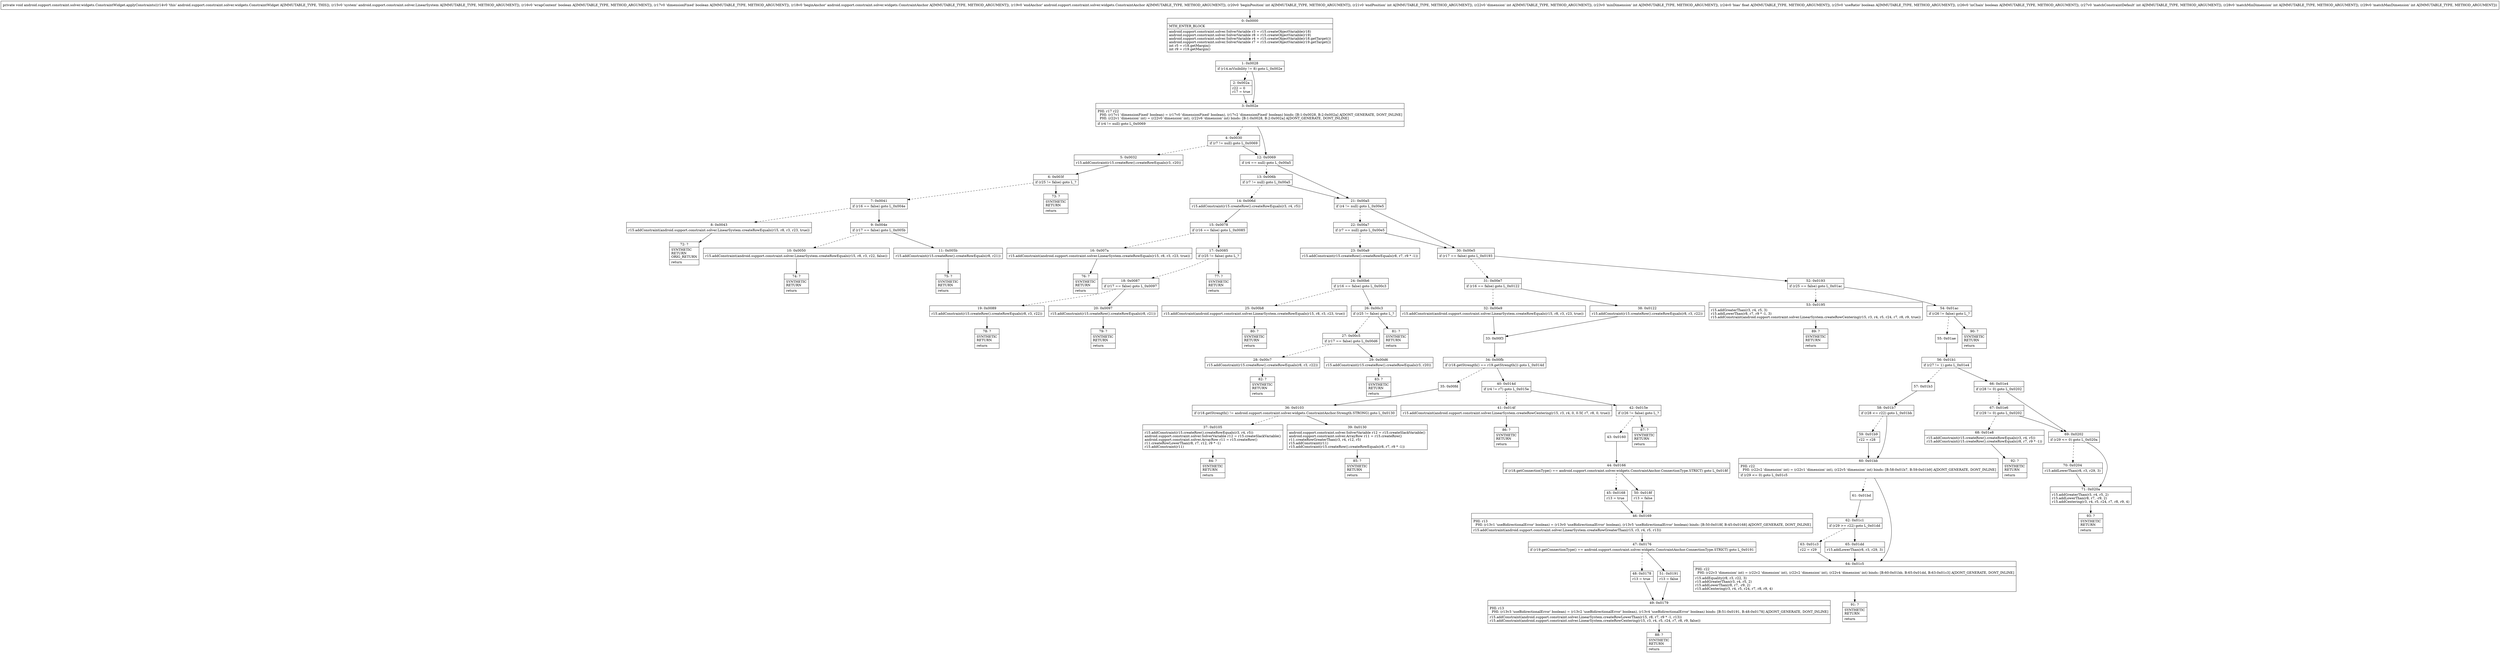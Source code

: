 digraph "CFG forandroid.support.constraint.solver.widgets.ConstraintWidget.applyConstraints(Landroid\/support\/constraint\/solver\/LinearSystem;ZZLandroid\/support\/constraint\/solver\/widgets\/ConstraintAnchor;Landroid\/support\/constraint\/solver\/widgets\/ConstraintAnchor;IIIIFZZIII)V" {
Node_0 [shape=record,label="{0\:\ 0x0000|MTH_ENTER_BLOCK\l|android.support.constraint.solver.SolverVariable r3 = r15.createObjectVariable(r18)\landroid.support.constraint.solver.SolverVariable r8 = r15.createObjectVariable(r19)\landroid.support.constraint.solver.SolverVariable r4 = r15.createObjectVariable(r18.getTarget())\landroid.support.constraint.solver.SolverVariable r7 = r15.createObjectVariable(r19.getTarget())\lint r5 = r18.getMargin()\lint r9 = r19.getMargin()\l}"];
Node_1 [shape=record,label="{1\:\ 0x0028|if (r14.mVisibility != 8) goto L_0x002e\l}"];
Node_2 [shape=record,label="{2\:\ 0x002a|r22 = 0\lr17 = true\l}"];
Node_3 [shape=record,label="{3\:\ 0x002e|PHI: r17 r22 \l  PHI: (r17v1 'dimensionFixed' boolean) = (r17v0 'dimensionFixed' boolean), (r17v2 'dimensionFixed' boolean) binds: [B:1:0x0028, B:2:0x002a] A[DONT_GENERATE, DONT_INLINE]\l  PHI: (r22v1 'dimension' int) = (r22v0 'dimension' int), (r22v6 'dimension' int) binds: [B:1:0x0028, B:2:0x002a] A[DONT_GENERATE, DONT_INLINE]\l|if (r4 != null) goto L_0x0069\l}"];
Node_4 [shape=record,label="{4\:\ 0x0030|if (r7 != null) goto L_0x0069\l}"];
Node_5 [shape=record,label="{5\:\ 0x0032|r15.addConstraint(r15.createRow().createRowEquals(r3, r20))\l}"];
Node_6 [shape=record,label="{6\:\ 0x003f|if (r25 != false) goto L_?\l}"];
Node_7 [shape=record,label="{7\:\ 0x0041|if (r16 == false) goto L_0x004e\l}"];
Node_8 [shape=record,label="{8\:\ 0x0043|r15.addConstraint(android.support.constraint.solver.LinearSystem.createRowEquals(r15, r8, r3, r23, true))\l}"];
Node_9 [shape=record,label="{9\:\ 0x004e|if (r17 == false) goto L_0x005b\l}"];
Node_10 [shape=record,label="{10\:\ 0x0050|r15.addConstraint(android.support.constraint.solver.LinearSystem.createRowEquals(r15, r8, r3, r22, false))\l}"];
Node_11 [shape=record,label="{11\:\ 0x005b|r15.addConstraint(r15.createRow().createRowEquals(r8, r21))\l}"];
Node_12 [shape=record,label="{12\:\ 0x0069|if (r4 == null) goto L_0x00a5\l}"];
Node_13 [shape=record,label="{13\:\ 0x006b|if (r7 != null) goto L_0x00a5\l}"];
Node_14 [shape=record,label="{14\:\ 0x006d|r15.addConstraint(r15.createRow().createRowEquals(r3, r4, r5))\l}"];
Node_15 [shape=record,label="{15\:\ 0x0078|if (r16 == false) goto L_0x0085\l}"];
Node_16 [shape=record,label="{16\:\ 0x007a|r15.addConstraint(android.support.constraint.solver.LinearSystem.createRowEquals(r15, r8, r3, r23, true))\l}"];
Node_17 [shape=record,label="{17\:\ 0x0085|if (r25 != false) goto L_?\l}"];
Node_18 [shape=record,label="{18\:\ 0x0087|if (r17 == false) goto L_0x0097\l}"];
Node_19 [shape=record,label="{19\:\ 0x0089|r15.addConstraint(r15.createRow().createRowEquals(r8, r3, r22))\l}"];
Node_20 [shape=record,label="{20\:\ 0x0097|r15.addConstraint(r15.createRow().createRowEquals(r8, r21))\l}"];
Node_21 [shape=record,label="{21\:\ 0x00a5|if (r4 != null) goto L_0x00e5\l}"];
Node_22 [shape=record,label="{22\:\ 0x00a7|if (r7 == null) goto L_0x00e5\l}"];
Node_23 [shape=record,label="{23\:\ 0x00a9|r15.addConstraint(r15.createRow().createRowEquals(r8, r7, r9 * \-1))\l}"];
Node_24 [shape=record,label="{24\:\ 0x00b6|if (r16 == false) goto L_0x00c3\l}"];
Node_25 [shape=record,label="{25\:\ 0x00b8|r15.addConstraint(android.support.constraint.solver.LinearSystem.createRowEquals(r15, r8, r3, r23, true))\l}"];
Node_26 [shape=record,label="{26\:\ 0x00c3|if (r25 != false) goto L_?\l}"];
Node_27 [shape=record,label="{27\:\ 0x00c5|if (r17 == false) goto L_0x00d6\l}"];
Node_28 [shape=record,label="{28\:\ 0x00c7|r15.addConstraint(r15.createRow().createRowEquals(r8, r3, r22))\l}"];
Node_29 [shape=record,label="{29\:\ 0x00d6|r15.addConstraint(r15.createRow().createRowEquals(r3, r20))\l}"];
Node_30 [shape=record,label="{30\:\ 0x00e5|if (r17 == false) goto L_0x0193\l}"];
Node_31 [shape=record,label="{31\:\ 0x00e7|if (r16 == false) goto L_0x0122\l}"];
Node_32 [shape=record,label="{32\:\ 0x00e9|r15.addConstraint(android.support.constraint.solver.LinearSystem.createRowEquals(r15, r8, r3, r23, true))\l}"];
Node_33 [shape=record,label="{33\:\ 0x00f3}"];
Node_34 [shape=record,label="{34\:\ 0x00fb|if (r18.getStrength() == r19.getStrength()) goto L_0x014d\l}"];
Node_35 [shape=record,label="{35\:\ 0x00fd}"];
Node_36 [shape=record,label="{36\:\ 0x0103|if (r18.getStrength() != android.support.constraint.solver.widgets.ConstraintAnchor.Strength.STRONG) goto L_0x0130\l}"];
Node_37 [shape=record,label="{37\:\ 0x0105|r15.addConstraint(r15.createRow().createRowEquals(r3, r4, r5))\landroid.support.constraint.solver.SolverVariable r12 = r15.createSlackVariable()\landroid.support.constraint.solver.ArrayRow r11 = r15.createRow()\lr11.createRowLowerThan(r8, r7, r12, r9 * \-1)\lr15.addConstraint(r11)\l}"];
Node_38 [shape=record,label="{38\:\ 0x0122|r15.addConstraint(r15.createRow().createRowEquals(r8, r3, r22))\l}"];
Node_39 [shape=record,label="{39\:\ 0x0130|android.support.constraint.solver.SolverVariable r12 = r15.createSlackVariable()\landroid.support.constraint.solver.ArrayRow r11 = r15.createRow()\lr11.createRowGreaterThan(r3, r4, r12, r5)\lr15.addConstraint(r11)\lr15.addConstraint(r15.createRow().createRowEquals(r8, r7, r9 * \-1))\l}"];
Node_40 [shape=record,label="{40\:\ 0x014d|if (r4 != r7) goto L_0x015e\l}"];
Node_41 [shape=record,label="{41\:\ 0x014f|r15.addConstraint(android.support.constraint.solver.LinearSystem.createRowCentering(r15, r3, r4, 0, 0.5f, r7, r8, 0, true))\l}"];
Node_42 [shape=record,label="{42\:\ 0x015e|if (r26 != false) goto L_?\l}"];
Node_43 [shape=record,label="{43\:\ 0x0160}"];
Node_44 [shape=record,label="{44\:\ 0x0166|if (r18.getConnectionType() == android.support.constraint.solver.widgets.ConstraintAnchor.ConnectionType.STRICT) goto L_0x018f\l}"];
Node_45 [shape=record,label="{45\:\ 0x0168|r13 = true\l}"];
Node_46 [shape=record,label="{46\:\ 0x0169|PHI: r13 \l  PHI: (r13v1 'useBidirectionalError' boolean) = (r13v0 'useBidirectionalError' boolean), (r13v5 'useBidirectionalError' boolean) binds: [B:50:0x018f, B:45:0x0168] A[DONT_GENERATE, DONT_INLINE]\l|r15.addConstraint(android.support.constraint.solver.LinearSystem.createRowGreaterThan(r15, r3, r4, r5, r13))\l}"];
Node_47 [shape=record,label="{47\:\ 0x0176|if (r19.getConnectionType() == android.support.constraint.solver.widgets.ConstraintAnchor.ConnectionType.STRICT) goto L_0x0191\l}"];
Node_48 [shape=record,label="{48\:\ 0x0178|r13 = true\l}"];
Node_49 [shape=record,label="{49\:\ 0x0179|PHI: r13 \l  PHI: (r13v3 'useBidirectionalError' boolean) = (r13v2 'useBidirectionalError' boolean), (r13v4 'useBidirectionalError' boolean) binds: [B:51:0x0191, B:48:0x0178] A[DONT_GENERATE, DONT_INLINE]\l|r15.addConstraint(android.support.constraint.solver.LinearSystem.createRowLowerThan(r15, r8, r7, r9 * \-1, r13))\lr15.addConstraint(android.support.constraint.solver.LinearSystem.createRowCentering(r15, r3, r4, r5, r24, r7, r8, r9, false))\l}"];
Node_50 [shape=record,label="{50\:\ 0x018f|r13 = false\l}"];
Node_51 [shape=record,label="{51\:\ 0x0191|r13 = false\l}"];
Node_52 [shape=record,label="{52\:\ 0x0193|if (r25 == false) goto L_0x01ac\l}"];
Node_53 [shape=record,label="{53\:\ 0x0195|r15.addGreaterThan(r3, r4, r5, 3)\lr15.addLowerThan(r8, r7, r9 * \-1, 3)\lr15.addConstraint(android.support.constraint.solver.LinearSystem.createRowCentering(r15, r3, r4, r5, r24, r7, r8, r9, true))\l}"];
Node_54 [shape=record,label="{54\:\ 0x01ac|if (r26 != false) goto L_?\l}"];
Node_55 [shape=record,label="{55\:\ 0x01ae}"];
Node_56 [shape=record,label="{56\:\ 0x01b1|if (r27 != 1) goto L_0x01e4\l}"];
Node_57 [shape=record,label="{57\:\ 0x01b3}"];
Node_58 [shape=record,label="{58\:\ 0x01b7|if (r28 \<= r22) goto L_0x01bb\l}"];
Node_59 [shape=record,label="{59\:\ 0x01b9|r22 = r28\l}"];
Node_60 [shape=record,label="{60\:\ 0x01bb|PHI: r22 \l  PHI: (r22v2 'dimension' int) = (r22v1 'dimension' int), (r22v5 'dimension' int) binds: [B:58:0x01b7, B:59:0x01b9] A[DONT_GENERATE, DONT_INLINE]\l|if (r29 \<= 0) goto L_0x01c5\l}"];
Node_61 [shape=record,label="{61\:\ 0x01bd}"];
Node_62 [shape=record,label="{62\:\ 0x01c1|if (r29 \>= r22) goto L_0x01dd\l}"];
Node_63 [shape=record,label="{63\:\ 0x01c3|r22 = r29\l}"];
Node_64 [shape=record,label="{64\:\ 0x01c5|PHI: r22 \l  PHI: (r22v3 'dimension' int) = (r22v2 'dimension' int), (r22v2 'dimension' int), (r22v4 'dimension' int) binds: [B:60:0x01bb, B:65:0x01dd, B:63:0x01c3] A[DONT_GENERATE, DONT_INLINE]\l|r15.addEquality(r8, r3, r22, 3)\lr15.addGreaterThan(r3, r4, r5, 2)\lr15.addLowerThan(r8, r7, \-r9, 2)\lr15.addCentering(r3, r4, r5, r24, r7, r8, r9, 4)\l}"];
Node_65 [shape=record,label="{65\:\ 0x01dd|r15.addLowerThan(r8, r3, r29, 3)\l}"];
Node_66 [shape=record,label="{66\:\ 0x01e4|if (r28 != 0) goto L_0x0202\l}"];
Node_67 [shape=record,label="{67\:\ 0x01e6|if (r29 != 0) goto L_0x0202\l}"];
Node_68 [shape=record,label="{68\:\ 0x01e8|r15.addConstraint(r15.createRow().createRowEquals(r3, r4, r5))\lr15.addConstraint(r15.createRow().createRowEquals(r8, r7, r9 * \-1))\l}"];
Node_69 [shape=record,label="{69\:\ 0x0202|if (r29 \<= 0) goto L_0x020a\l}"];
Node_70 [shape=record,label="{70\:\ 0x0204|r15.addLowerThan(r8, r3, r29, 3)\l}"];
Node_71 [shape=record,label="{71\:\ 0x020a|r15.addGreaterThan(r3, r4, r5, 2)\lr15.addLowerThan(r8, r7, \-r9, 2)\lr15.addCentering(r3, r4, r5, r24, r7, r8, r9, 4)\l}"];
Node_72 [shape=record,label="{72\:\ ?|SYNTHETIC\lRETURN\lORIG_RETURN\l|return\l}"];
Node_73 [shape=record,label="{73\:\ ?|SYNTHETIC\lRETURN\l|return\l}"];
Node_74 [shape=record,label="{74\:\ ?|SYNTHETIC\lRETURN\l|return\l}"];
Node_75 [shape=record,label="{75\:\ ?|SYNTHETIC\lRETURN\l|return\l}"];
Node_76 [shape=record,label="{76\:\ ?|SYNTHETIC\lRETURN\l|return\l}"];
Node_77 [shape=record,label="{77\:\ ?|SYNTHETIC\lRETURN\l|return\l}"];
Node_78 [shape=record,label="{78\:\ ?|SYNTHETIC\lRETURN\l|return\l}"];
Node_79 [shape=record,label="{79\:\ ?|SYNTHETIC\lRETURN\l|return\l}"];
Node_80 [shape=record,label="{80\:\ ?|SYNTHETIC\lRETURN\l|return\l}"];
Node_81 [shape=record,label="{81\:\ ?|SYNTHETIC\lRETURN\l|return\l}"];
Node_82 [shape=record,label="{82\:\ ?|SYNTHETIC\lRETURN\l|return\l}"];
Node_83 [shape=record,label="{83\:\ ?|SYNTHETIC\lRETURN\l|return\l}"];
Node_84 [shape=record,label="{84\:\ ?|SYNTHETIC\lRETURN\l|return\l}"];
Node_85 [shape=record,label="{85\:\ ?|SYNTHETIC\lRETURN\l|return\l}"];
Node_86 [shape=record,label="{86\:\ ?|SYNTHETIC\lRETURN\l|return\l}"];
Node_87 [shape=record,label="{87\:\ ?|SYNTHETIC\lRETURN\l|return\l}"];
Node_88 [shape=record,label="{88\:\ ?|SYNTHETIC\lRETURN\l|return\l}"];
Node_89 [shape=record,label="{89\:\ ?|SYNTHETIC\lRETURN\l|return\l}"];
Node_90 [shape=record,label="{90\:\ ?|SYNTHETIC\lRETURN\l|return\l}"];
Node_91 [shape=record,label="{91\:\ ?|SYNTHETIC\lRETURN\l|return\l}"];
Node_92 [shape=record,label="{92\:\ ?|SYNTHETIC\lRETURN\l|return\l}"];
Node_93 [shape=record,label="{93\:\ ?|SYNTHETIC\lRETURN\l|return\l}"];
MethodNode[shape=record,label="{private void android.support.constraint.solver.widgets.ConstraintWidget.applyConstraints((r14v0 'this' android.support.constraint.solver.widgets.ConstraintWidget A[IMMUTABLE_TYPE, THIS]), (r15v0 'system' android.support.constraint.solver.LinearSystem A[IMMUTABLE_TYPE, METHOD_ARGUMENT]), (r16v0 'wrapContent' boolean A[IMMUTABLE_TYPE, METHOD_ARGUMENT]), (r17v0 'dimensionFixed' boolean A[IMMUTABLE_TYPE, METHOD_ARGUMENT]), (r18v0 'beginAnchor' android.support.constraint.solver.widgets.ConstraintAnchor A[IMMUTABLE_TYPE, METHOD_ARGUMENT]), (r19v0 'endAnchor' android.support.constraint.solver.widgets.ConstraintAnchor A[IMMUTABLE_TYPE, METHOD_ARGUMENT]), (r20v0 'beginPosition' int A[IMMUTABLE_TYPE, METHOD_ARGUMENT]), (r21v0 'endPosition' int A[IMMUTABLE_TYPE, METHOD_ARGUMENT]), (r22v0 'dimension' int A[IMMUTABLE_TYPE, METHOD_ARGUMENT]), (r23v0 'minDimension' int A[IMMUTABLE_TYPE, METHOD_ARGUMENT]), (r24v0 'bias' float A[IMMUTABLE_TYPE, METHOD_ARGUMENT]), (r25v0 'useRatio' boolean A[IMMUTABLE_TYPE, METHOD_ARGUMENT]), (r26v0 'inChain' boolean A[IMMUTABLE_TYPE, METHOD_ARGUMENT]), (r27v0 'matchConstraintDefault' int A[IMMUTABLE_TYPE, METHOD_ARGUMENT]), (r28v0 'matchMinDimension' int A[IMMUTABLE_TYPE, METHOD_ARGUMENT]), (r29v0 'matchMaxDimension' int A[IMMUTABLE_TYPE, METHOD_ARGUMENT])) }"];
MethodNode -> Node_0;
Node_0 -> Node_1;
Node_1 -> Node_2[style=dashed];
Node_1 -> Node_3;
Node_2 -> Node_3;
Node_3 -> Node_4[style=dashed];
Node_3 -> Node_12;
Node_4 -> Node_5[style=dashed];
Node_4 -> Node_12;
Node_5 -> Node_6;
Node_6 -> Node_7[style=dashed];
Node_6 -> Node_73;
Node_7 -> Node_8[style=dashed];
Node_7 -> Node_9;
Node_8 -> Node_72;
Node_9 -> Node_10[style=dashed];
Node_9 -> Node_11;
Node_10 -> Node_74;
Node_11 -> Node_75;
Node_12 -> Node_13[style=dashed];
Node_12 -> Node_21;
Node_13 -> Node_14[style=dashed];
Node_13 -> Node_21;
Node_14 -> Node_15;
Node_15 -> Node_16[style=dashed];
Node_15 -> Node_17;
Node_16 -> Node_76;
Node_17 -> Node_18[style=dashed];
Node_17 -> Node_77;
Node_18 -> Node_19[style=dashed];
Node_18 -> Node_20;
Node_19 -> Node_78;
Node_20 -> Node_79;
Node_21 -> Node_22[style=dashed];
Node_21 -> Node_30;
Node_22 -> Node_23[style=dashed];
Node_22 -> Node_30;
Node_23 -> Node_24;
Node_24 -> Node_25[style=dashed];
Node_24 -> Node_26;
Node_25 -> Node_80;
Node_26 -> Node_27[style=dashed];
Node_26 -> Node_81;
Node_27 -> Node_28[style=dashed];
Node_27 -> Node_29;
Node_28 -> Node_82;
Node_29 -> Node_83;
Node_30 -> Node_31[style=dashed];
Node_30 -> Node_52;
Node_31 -> Node_32[style=dashed];
Node_31 -> Node_38;
Node_32 -> Node_33;
Node_33 -> Node_34;
Node_34 -> Node_35[style=dashed];
Node_34 -> Node_40;
Node_35 -> Node_36;
Node_36 -> Node_37[style=dashed];
Node_36 -> Node_39;
Node_37 -> Node_84;
Node_38 -> Node_33;
Node_39 -> Node_85;
Node_40 -> Node_41[style=dashed];
Node_40 -> Node_42;
Node_41 -> Node_86;
Node_42 -> Node_43[style=dashed];
Node_42 -> Node_87;
Node_43 -> Node_44;
Node_44 -> Node_45[style=dashed];
Node_44 -> Node_50;
Node_45 -> Node_46;
Node_46 -> Node_47;
Node_47 -> Node_48[style=dashed];
Node_47 -> Node_51;
Node_48 -> Node_49;
Node_49 -> Node_88;
Node_50 -> Node_46;
Node_51 -> Node_49;
Node_52 -> Node_53[style=dashed];
Node_52 -> Node_54;
Node_53 -> Node_89;
Node_54 -> Node_55[style=dashed];
Node_54 -> Node_90;
Node_55 -> Node_56;
Node_56 -> Node_57[style=dashed];
Node_56 -> Node_66;
Node_57 -> Node_58;
Node_58 -> Node_59[style=dashed];
Node_58 -> Node_60;
Node_59 -> Node_60;
Node_60 -> Node_61[style=dashed];
Node_60 -> Node_64;
Node_61 -> Node_62;
Node_62 -> Node_63[style=dashed];
Node_62 -> Node_65;
Node_63 -> Node_64;
Node_64 -> Node_91;
Node_65 -> Node_64;
Node_66 -> Node_67[style=dashed];
Node_66 -> Node_69;
Node_67 -> Node_68[style=dashed];
Node_67 -> Node_69;
Node_68 -> Node_92;
Node_69 -> Node_70[style=dashed];
Node_69 -> Node_71;
Node_70 -> Node_71;
Node_71 -> Node_93;
}

